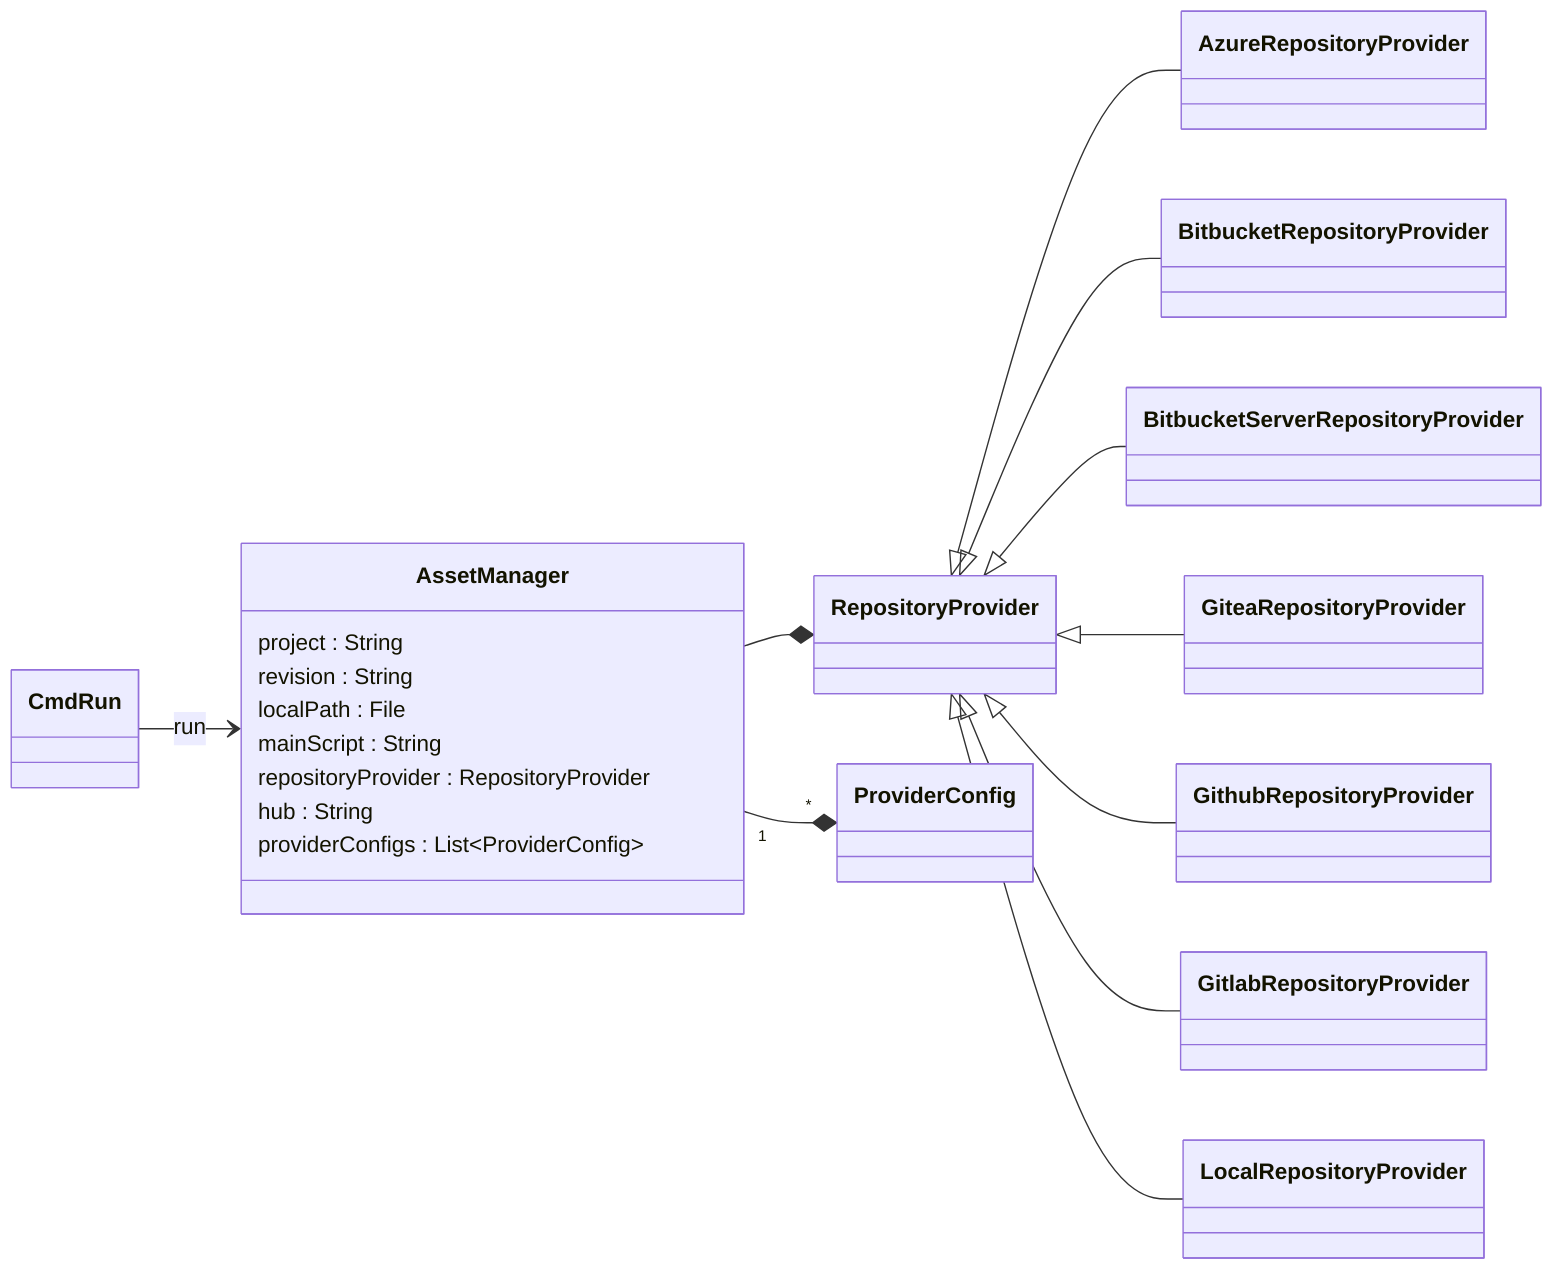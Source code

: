 classDiagram
    %%
    %% nextflow.scm
    %%
    direction LR

    CmdRun --> AssetManager : run

    class AssetManager {
        project : String
        revision : String
        localPath : File
        mainScript : String
        repositoryProvider : RepositoryProvider
        hub : String
        providerConfigs : List~ProviderConfig~
    }
    AssetManager --* RepositoryProvider
    AssetManager "1" --* "*" ProviderConfig

    RepositoryProvider <|-- AzureRepositoryProvider
    RepositoryProvider <|-- BitbucketRepositoryProvider
    RepositoryProvider <|-- BitbucketServerRepositoryProvider
    RepositoryProvider <|-- GiteaRepositoryProvider
    RepositoryProvider <|-- GithubRepositoryProvider
    RepositoryProvider <|-- GitlabRepositoryProvider
    RepositoryProvider <|-- LocalRepositoryProvider